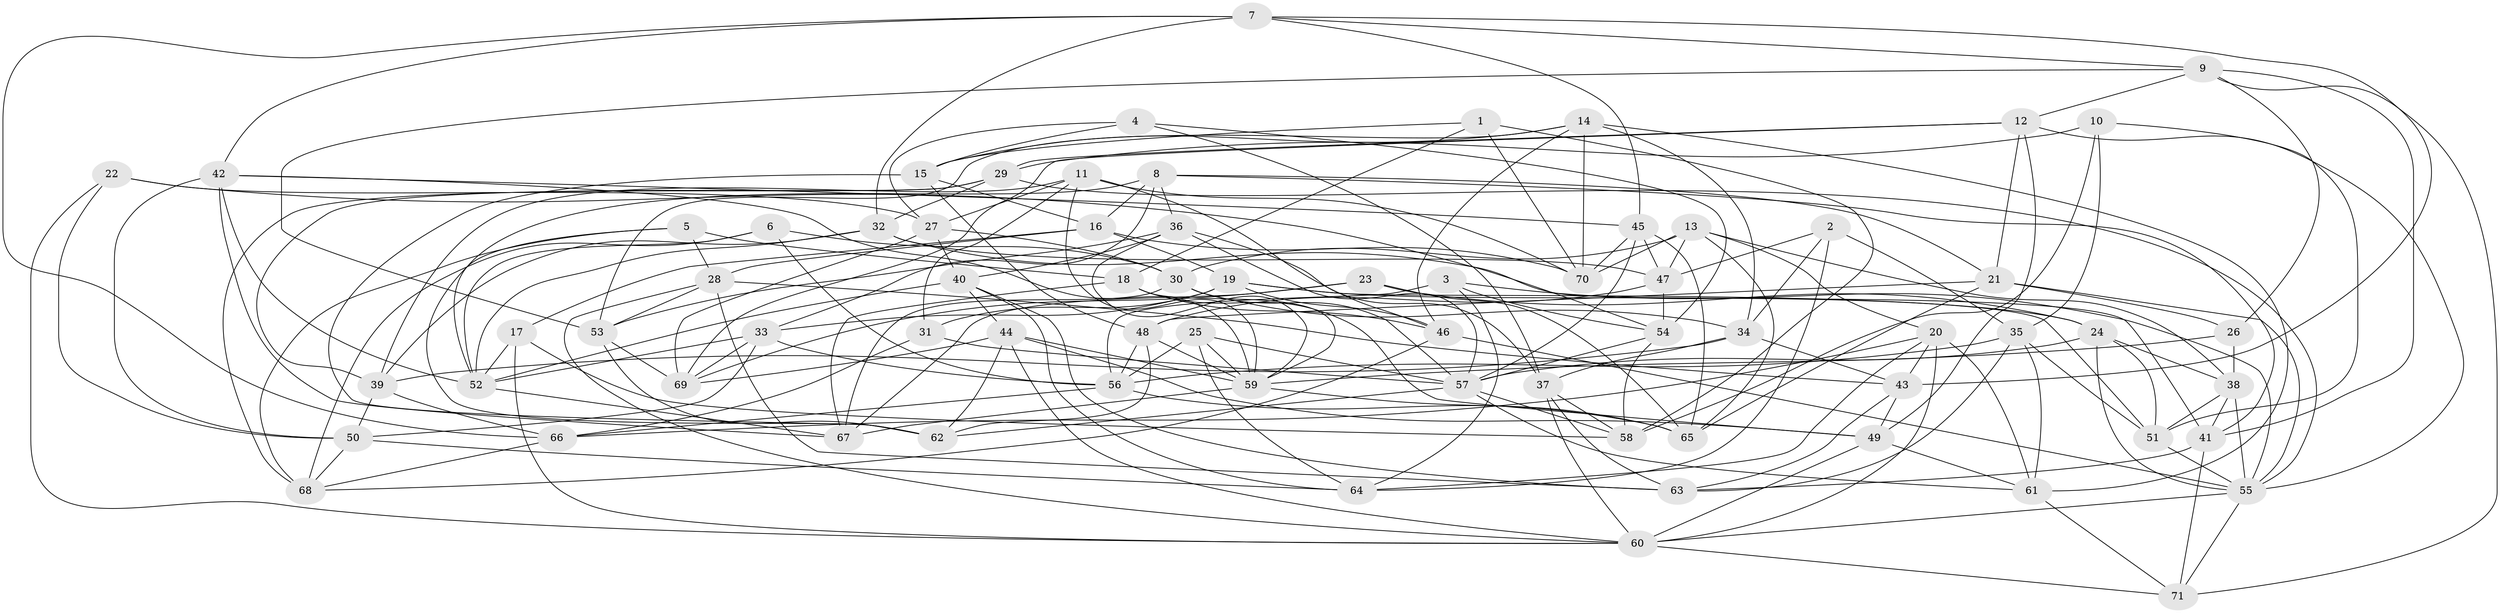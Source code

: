 // original degree distribution, {4: 1.0}
// Generated by graph-tools (version 1.1) at 2025/50/03/09/25 03:50:47]
// undirected, 71 vertices, 209 edges
graph export_dot {
graph [start="1"]
  node [color=gray90,style=filled];
  1;
  2;
  3;
  4;
  5;
  6;
  7;
  8;
  9;
  10;
  11;
  12;
  13;
  14;
  15;
  16;
  17;
  18;
  19;
  20;
  21;
  22;
  23;
  24;
  25;
  26;
  27;
  28;
  29;
  30;
  31;
  32;
  33;
  34;
  35;
  36;
  37;
  38;
  39;
  40;
  41;
  42;
  43;
  44;
  45;
  46;
  47;
  48;
  49;
  50;
  51;
  52;
  53;
  54;
  55;
  56;
  57;
  58;
  59;
  60;
  61;
  62;
  63;
  64;
  65;
  66;
  67;
  68;
  69;
  70;
  71;
  1 -- 15 [weight=1.0];
  1 -- 18 [weight=1.0];
  1 -- 58 [weight=1.0];
  1 -- 70 [weight=1.0];
  2 -- 34 [weight=1.0];
  2 -- 35 [weight=1.0];
  2 -- 47 [weight=1.0];
  2 -- 64 [weight=1.0];
  3 -- 54 [weight=1.0];
  3 -- 55 [weight=1.0];
  3 -- 56 [weight=1.0];
  3 -- 64 [weight=1.0];
  4 -- 15 [weight=1.0];
  4 -- 27 [weight=1.0];
  4 -- 37 [weight=1.0];
  4 -- 54 [weight=1.0];
  5 -- 18 [weight=1.0];
  5 -- 28 [weight=1.0];
  5 -- 62 [weight=1.0];
  5 -- 68 [weight=1.0];
  6 -- 30 [weight=1.0];
  6 -- 52 [weight=1.0];
  6 -- 56 [weight=1.0];
  6 -- 68 [weight=1.0];
  7 -- 9 [weight=1.0];
  7 -- 32 [weight=1.0];
  7 -- 42 [weight=1.0];
  7 -- 43 [weight=1.0];
  7 -- 45 [weight=1.0];
  7 -- 66 [weight=1.0];
  8 -- 16 [weight=1.0];
  8 -- 21 [weight=1.0];
  8 -- 33 [weight=1.0];
  8 -- 36 [weight=1.0];
  8 -- 41 [weight=1.0];
  8 -- 52 [weight=1.0];
  9 -- 12 [weight=1.0];
  9 -- 26 [weight=1.0];
  9 -- 41 [weight=1.0];
  9 -- 53 [weight=1.0];
  9 -- 71 [weight=1.0];
  10 -- 29 [weight=1.0];
  10 -- 35 [weight=1.0];
  10 -- 51 [weight=1.0];
  10 -- 58 [weight=1.0];
  11 -- 27 [weight=1.0];
  11 -- 31 [weight=1.0];
  11 -- 39 [weight=1.0];
  11 -- 46 [weight=1.0];
  11 -- 59 [weight=1.0];
  11 -- 70 [weight=1.0];
  12 -- 21 [weight=1.0];
  12 -- 29 [weight=1.0];
  12 -- 49 [weight=1.0];
  12 -- 55 [weight=1.0];
  12 -- 69 [weight=1.0];
  13 -- 20 [weight=1.0];
  13 -- 30 [weight=1.0];
  13 -- 38 [weight=1.0];
  13 -- 47 [weight=1.0];
  13 -- 65 [weight=1.0];
  13 -- 70 [weight=1.0];
  14 -- 15 [weight=1.0];
  14 -- 34 [weight=1.0];
  14 -- 46 [weight=1.0];
  14 -- 53 [weight=1.0];
  14 -- 61 [weight=1.0];
  14 -- 70 [weight=1.0];
  15 -- 16 [weight=1.0];
  15 -- 48 [weight=1.0];
  15 -- 62 [weight=1.0];
  16 -- 17 [weight=1.0];
  16 -- 19 [weight=1.0];
  16 -- 28 [weight=1.0];
  16 -- 70 [weight=1.0];
  17 -- 52 [weight=1.0];
  17 -- 58 [weight=1.0];
  17 -- 60 [weight=1.0];
  18 -- 46 [weight=1.0];
  18 -- 49 [weight=1.0];
  18 -- 59 [weight=1.0];
  18 -- 67 [weight=1.0];
  19 -- 24 [weight=1.0];
  19 -- 31 [weight=1.0];
  19 -- 33 [weight=1.0];
  19 -- 46 [weight=1.0];
  19 -- 51 [weight=1.0];
  20 -- 43 [weight=1.0];
  20 -- 60 [weight=1.0];
  20 -- 61 [weight=1.0];
  20 -- 64 [weight=1.0];
  20 -- 66 [weight=1.0];
  21 -- 26 [weight=1.0];
  21 -- 48 [weight=1.0];
  21 -- 55 [weight=1.0];
  21 -- 65 [weight=1.0];
  22 -- 27 [weight=1.0];
  22 -- 50 [weight=1.0];
  22 -- 54 [weight=1.0];
  22 -- 60 [weight=1.0];
  23 -- 24 [weight=1.0];
  23 -- 65 [weight=1.0];
  23 -- 67 [weight=1.0];
  23 -- 69 [weight=1.0];
  24 -- 38 [weight=1.0];
  24 -- 51 [weight=1.0];
  24 -- 55 [weight=1.0];
  24 -- 57 [weight=1.0];
  25 -- 56 [weight=1.0];
  25 -- 57 [weight=1.0];
  25 -- 59 [weight=1.0];
  25 -- 64 [weight=1.0];
  26 -- 38 [weight=1.0];
  26 -- 59 [weight=1.0];
  27 -- 30 [weight=1.0];
  27 -- 40 [weight=1.0];
  27 -- 69 [weight=1.0];
  28 -- 43 [weight=1.0];
  28 -- 53 [weight=1.0];
  28 -- 60 [weight=1.0];
  28 -- 63 [weight=1.0];
  29 -- 32 [weight=1.0];
  29 -- 39 [weight=1.0];
  29 -- 55 [weight=1.0];
  29 -- 68 [weight=1.0];
  30 -- 34 [weight=1.0];
  30 -- 57 [weight=1.0];
  30 -- 67 [weight=1.0];
  31 -- 57 [weight=1.0];
  31 -- 66 [weight=1.0];
  32 -- 39 [weight=1.0];
  32 -- 41 [weight=1.0];
  32 -- 47 [weight=1.0];
  32 -- 52 [weight=1.0];
  33 -- 50 [weight=1.0];
  33 -- 52 [weight=1.0];
  33 -- 56 [weight=1.0];
  33 -- 69 [weight=1.0];
  34 -- 37 [weight=1.0];
  34 -- 39 [weight=1.0];
  34 -- 43 [weight=1.0];
  35 -- 51 [weight=1.0];
  35 -- 56 [weight=1.0];
  35 -- 61 [weight=1.0];
  35 -- 63 [weight=1.0];
  36 -- 37 [weight=1.0];
  36 -- 40 [weight=1.0];
  36 -- 53 [weight=1.0];
  36 -- 57 [weight=1.0];
  36 -- 59 [weight=1.0];
  37 -- 58 [weight=1.0];
  37 -- 60 [weight=1.0];
  37 -- 63 [weight=1.0];
  38 -- 41 [weight=1.0];
  38 -- 51 [weight=1.0];
  38 -- 55 [weight=1.0];
  39 -- 50 [weight=1.0];
  39 -- 66 [weight=1.0];
  40 -- 44 [weight=1.0];
  40 -- 52 [weight=1.0];
  40 -- 63 [weight=1.0];
  40 -- 64 [weight=1.0];
  41 -- 63 [weight=1.0];
  41 -- 71 [weight=1.0];
  42 -- 45 [weight=1.0];
  42 -- 50 [weight=1.0];
  42 -- 52 [weight=1.0];
  42 -- 59 [weight=1.0];
  42 -- 67 [weight=1.0];
  43 -- 49 [weight=1.0];
  43 -- 63 [weight=1.0];
  44 -- 49 [weight=1.0];
  44 -- 59 [weight=1.0];
  44 -- 60 [weight=1.0];
  44 -- 62 [weight=1.0];
  44 -- 69 [weight=1.0];
  45 -- 47 [weight=1.0];
  45 -- 57 [weight=1.0];
  45 -- 65 [weight=1.0];
  45 -- 70 [weight=1.0];
  46 -- 55 [weight=1.0];
  46 -- 68 [weight=1.0];
  47 -- 48 [weight=1.0];
  47 -- 54 [weight=1.0];
  48 -- 56 [weight=1.0];
  48 -- 59 [weight=1.0];
  48 -- 62 [weight=1.0];
  49 -- 60 [weight=1.0];
  49 -- 61 [weight=1.0];
  50 -- 64 [weight=1.0];
  50 -- 68 [weight=1.0];
  51 -- 55 [weight=1.0];
  52 -- 67 [weight=1.0];
  53 -- 62 [weight=1.0];
  53 -- 69 [weight=1.0];
  54 -- 57 [weight=1.0];
  54 -- 58 [weight=1.0];
  55 -- 60 [weight=1.0];
  55 -- 71 [weight=1.0];
  56 -- 65 [weight=1.0];
  56 -- 66 [weight=1.0];
  57 -- 58 [weight=1.0];
  57 -- 61 [weight=1.0];
  57 -- 62 [weight=1.0];
  59 -- 65 [weight=1.0];
  59 -- 67 [weight=1.0];
  60 -- 71 [weight=2.0];
  61 -- 71 [weight=1.0];
  66 -- 68 [weight=1.0];
}

